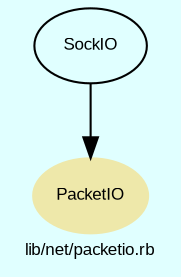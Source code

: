 digraph TopLevel {
    compound = true
    bgcolor = lightcyan1
    fontname = Arial
    fontsize = 8
    label = "lib/net/packetio.rb"
    node [
        fontname = Arial,
        fontsize = 8,
        color = black
    ]

    PacketIO [
        fontcolor = black,
        URL = "classes/PacketIO.html",
        shape = ellipse,
        color = palegoldenrod,
        style = filled,
        label = "PacketIO"
    ]

    SockIO [
        URL = "classes/SockIO.html",
        label = "SockIO"
    ]

    SockIO -> PacketIO [

    ]

}

